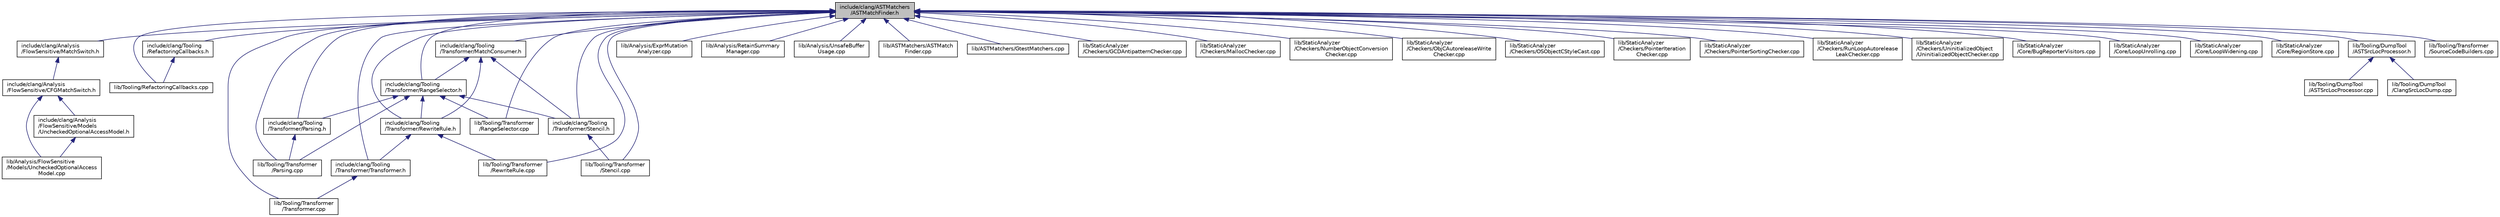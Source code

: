 digraph "include/clang/ASTMatchers/ASTMatchFinder.h"
{
 // LATEX_PDF_SIZE
  bgcolor="transparent";
  edge [fontname="Helvetica",fontsize="10",labelfontname="Helvetica",labelfontsize="10"];
  node [fontname="Helvetica",fontsize="10",shape=record];
  Node1 [label="include/clang/ASTMatchers\l/ASTMatchFinder.h",height=0.2,width=0.4,color="black", fillcolor="grey75", style="filled", fontcolor="black",tooltip=" "];
  Node1 -> Node2 [dir="back",color="midnightblue",fontsize="10",style="solid",fontname="Helvetica"];
  Node2 [label="include/clang/Analysis\l/FlowSensitive/MatchSwitch.h",height=0.2,width=0.4,color="black",URL="$MatchSwitch_8h.html",tooltip=" "];
  Node2 -> Node3 [dir="back",color="midnightblue",fontsize="10",style="solid",fontname="Helvetica"];
  Node3 [label="include/clang/Analysis\l/FlowSensitive/CFGMatchSwitch.h",height=0.2,width=0.4,color="black",URL="$CFGMatchSwitch_8h.html",tooltip=" "];
  Node3 -> Node4 [dir="back",color="midnightblue",fontsize="10",style="solid",fontname="Helvetica"];
  Node4 [label="include/clang/Analysis\l/FlowSensitive/Models\l/UncheckedOptionalAccessModel.h",height=0.2,width=0.4,color="black",URL="$UncheckedOptionalAccessModel_8h.html",tooltip=" "];
  Node4 -> Node5 [dir="back",color="midnightblue",fontsize="10",style="solid",fontname="Helvetica"];
  Node5 [label="lib/Analysis/FlowSensitive\l/Models/UncheckedOptionalAccess\lModel.cpp",height=0.2,width=0.4,color="black",URL="$UncheckedOptionalAccessModel_8cpp.html",tooltip=" "];
  Node3 -> Node5 [dir="back",color="midnightblue",fontsize="10",style="solid",fontname="Helvetica"];
  Node1 -> Node6 [dir="back",color="midnightblue",fontsize="10",style="solid",fontname="Helvetica"];
  Node6 [label="include/clang/Tooling\l/RefactoringCallbacks.h",height=0.2,width=0.4,color="black",URL="$RefactoringCallbacks_8h.html",tooltip=" "];
  Node6 -> Node7 [dir="back",color="midnightblue",fontsize="10",style="solid",fontname="Helvetica"];
  Node7 [label="lib/Tooling/RefactoringCallbacks.cpp",height=0.2,width=0.4,color="black",URL="$RefactoringCallbacks_8cpp.html",tooltip=" "];
  Node1 -> Node8 [dir="back",color="midnightblue",fontsize="10",style="solid",fontname="Helvetica"];
  Node8 [label="include/clang/Tooling\l/Transformer/MatchConsumer.h",height=0.2,width=0.4,color="black",URL="$MatchConsumer_8h.html",tooltip=" "];
  Node8 -> Node9 [dir="back",color="midnightblue",fontsize="10",style="solid",fontname="Helvetica"];
  Node9 [label="include/clang/Tooling\l/Transformer/RangeSelector.h",height=0.2,width=0.4,color="black",URL="$RangeSelector_8h.html",tooltip=" "];
  Node9 -> Node10 [dir="back",color="midnightblue",fontsize="10",style="solid",fontname="Helvetica"];
  Node10 [label="include/clang/Tooling\l/Transformer/Parsing.h",height=0.2,width=0.4,color="black",URL="$Parsing_8h.html",tooltip=" "];
  Node10 -> Node11 [dir="back",color="midnightblue",fontsize="10",style="solid",fontname="Helvetica"];
  Node11 [label="lib/Tooling/Transformer\l/Parsing.cpp",height=0.2,width=0.4,color="black",URL="$Parsing_8cpp.html",tooltip=" "];
  Node9 -> Node12 [dir="back",color="midnightblue",fontsize="10",style="solid",fontname="Helvetica"];
  Node12 [label="include/clang/Tooling\l/Transformer/RewriteRule.h",height=0.2,width=0.4,color="black",URL="$RewriteRule_8h.html",tooltip=" "];
  Node12 -> Node13 [dir="back",color="midnightblue",fontsize="10",style="solid",fontname="Helvetica"];
  Node13 [label="include/clang/Tooling\l/Transformer/Transformer.h",height=0.2,width=0.4,color="black",URL="$Transformer_8h.html",tooltip=" "];
  Node13 -> Node14 [dir="back",color="midnightblue",fontsize="10",style="solid",fontname="Helvetica"];
  Node14 [label="lib/Tooling/Transformer\l/Transformer.cpp",height=0.2,width=0.4,color="black",URL="$Transformer_8cpp.html",tooltip=" "];
  Node12 -> Node15 [dir="back",color="midnightblue",fontsize="10",style="solid",fontname="Helvetica"];
  Node15 [label="lib/Tooling/Transformer\l/RewriteRule.cpp",height=0.2,width=0.4,color="black",URL="$RewriteRule_8cpp.html",tooltip=" "];
  Node9 -> Node16 [dir="back",color="midnightblue",fontsize="10",style="solid",fontname="Helvetica"];
  Node16 [label="include/clang/Tooling\l/Transformer/Stencil.h",height=0.2,width=0.4,color="black",URL="$Stencil_8h.html",tooltip=" "];
  Node16 -> Node17 [dir="back",color="midnightblue",fontsize="10",style="solid",fontname="Helvetica"];
  Node17 [label="lib/Tooling/Transformer\l/Stencil.cpp",height=0.2,width=0.4,color="black",URL="$Stencil_8cpp.html",tooltip=" "];
  Node9 -> Node11 [dir="back",color="midnightblue",fontsize="10",style="solid",fontname="Helvetica"];
  Node9 -> Node18 [dir="back",color="midnightblue",fontsize="10",style="solid",fontname="Helvetica"];
  Node18 [label="lib/Tooling/Transformer\l/RangeSelector.cpp",height=0.2,width=0.4,color="black",URL="$RangeSelector_8cpp.html",tooltip=" "];
  Node8 -> Node12 [dir="back",color="midnightblue",fontsize="10",style="solid",fontname="Helvetica"];
  Node8 -> Node16 [dir="back",color="midnightblue",fontsize="10",style="solid",fontname="Helvetica"];
  Node1 -> Node10 [dir="back",color="midnightblue",fontsize="10",style="solid",fontname="Helvetica"];
  Node1 -> Node9 [dir="back",color="midnightblue",fontsize="10",style="solid",fontname="Helvetica"];
  Node1 -> Node12 [dir="back",color="midnightblue",fontsize="10",style="solid",fontname="Helvetica"];
  Node1 -> Node16 [dir="back",color="midnightblue",fontsize="10",style="solid",fontname="Helvetica"];
  Node1 -> Node13 [dir="back",color="midnightblue",fontsize="10",style="solid",fontname="Helvetica"];
  Node1 -> Node19 [dir="back",color="midnightblue",fontsize="10",style="solid",fontname="Helvetica"];
  Node19 [label="lib/Analysis/ExprMutation\lAnalyzer.cpp",height=0.2,width=0.4,color="black",URL="$ExprMutationAnalyzer_8cpp.html",tooltip=" "];
  Node1 -> Node20 [dir="back",color="midnightblue",fontsize="10",style="solid",fontname="Helvetica"];
  Node20 [label="lib/Analysis/RetainSummary\lManager.cpp",height=0.2,width=0.4,color="black",URL="$RetainSummaryManager_8cpp.html",tooltip=" "];
  Node1 -> Node21 [dir="back",color="midnightblue",fontsize="10",style="solid",fontname="Helvetica"];
  Node21 [label="lib/Analysis/UnsafeBuffer\lUsage.cpp",height=0.2,width=0.4,color="black",URL="$UnsafeBufferUsage_8cpp.html",tooltip=" "];
  Node1 -> Node22 [dir="back",color="midnightblue",fontsize="10",style="solid",fontname="Helvetica"];
  Node22 [label="lib/ASTMatchers/ASTMatch\lFinder.cpp",height=0.2,width=0.4,color="black",URL="$ASTMatchFinder_8cpp.html",tooltip=" "];
  Node1 -> Node23 [dir="back",color="midnightblue",fontsize="10",style="solid",fontname="Helvetica"];
  Node23 [label="lib/ASTMatchers/GtestMatchers.cpp",height=0.2,width=0.4,color="black",URL="$GtestMatchers_8cpp.html",tooltip=" "];
  Node1 -> Node24 [dir="back",color="midnightblue",fontsize="10",style="solid",fontname="Helvetica"];
  Node24 [label="lib/StaticAnalyzer\l/Checkers/GCDAntipatternChecker.cpp",height=0.2,width=0.4,color="black",URL="$GCDAntipatternChecker_8cpp.html",tooltip=" "];
  Node1 -> Node25 [dir="back",color="midnightblue",fontsize="10",style="solid",fontname="Helvetica"];
  Node25 [label="lib/StaticAnalyzer\l/Checkers/MallocChecker.cpp",height=0.2,width=0.4,color="black",URL="$MallocChecker_8cpp.html",tooltip=" "];
  Node1 -> Node26 [dir="back",color="midnightblue",fontsize="10",style="solid",fontname="Helvetica"];
  Node26 [label="lib/StaticAnalyzer\l/Checkers/NumberObjectConversion\lChecker.cpp",height=0.2,width=0.4,color="black",URL="$NumberObjectConversionChecker_8cpp.html",tooltip=" "];
  Node1 -> Node27 [dir="back",color="midnightblue",fontsize="10",style="solid",fontname="Helvetica"];
  Node27 [label="lib/StaticAnalyzer\l/Checkers/ObjCAutoreleaseWrite\lChecker.cpp",height=0.2,width=0.4,color="black",URL="$ObjCAutoreleaseWriteChecker_8cpp.html",tooltip=" "];
  Node1 -> Node28 [dir="back",color="midnightblue",fontsize="10",style="solid",fontname="Helvetica"];
  Node28 [label="lib/StaticAnalyzer\l/Checkers/OSObjectCStyleCast.cpp",height=0.2,width=0.4,color="black",URL="$OSObjectCStyleCast_8cpp.html",tooltip=" "];
  Node1 -> Node29 [dir="back",color="midnightblue",fontsize="10",style="solid",fontname="Helvetica"];
  Node29 [label="lib/StaticAnalyzer\l/Checkers/PointerIteration\lChecker.cpp",height=0.2,width=0.4,color="black",URL="$PointerIterationChecker_8cpp.html",tooltip=" "];
  Node1 -> Node30 [dir="back",color="midnightblue",fontsize="10",style="solid",fontname="Helvetica"];
  Node30 [label="lib/StaticAnalyzer\l/Checkers/PointerSortingChecker.cpp",height=0.2,width=0.4,color="black",URL="$PointerSortingChecker_8cpp.html",tooltip=" "];
  Node1 -> Node31 [dir="back",color="midnightblue",fontsize="10",style="solid",fontname="Helvetica"];
  Node31 [label="lib/StaticAnalyzer\l/Checkers/RunLoopAutorelease\lLeakChecker.cpp",height=0.2,width=0.4,color="black",URL="$RunLoopAutoreleaseLeakChecker_8cpp.html",tooltip=" "];
  Node1 -> Node32 [dir="back",color="midnightblue",fontsize="10",style="solid",fontname="Helvetica"];
  Node32 [label="lib/StaticAnalyzer\l/Checkers/UninitializedObject\l/UninitializedObjectChecker.cpp",height=0.2,width=0.4,color="black",URL="$UninitializedObjectChecker_8cpp.html",tooltip=" "];
  Node1 -> Node33 [dir="back",color="midnightblue",fontsize="10",style="solid",fontname="Helvetica"];
  Node33 [label="lib/StaticAnalyzer\l/Core/BugReporterVisitors.cpp",height=0.2,width=0.4,color="black",URL="$BugReporterVisitors_8cpp.html",tooltip=" "];
  Node1 -> Node34 [dir="back",color="midnightblue",fontsize="10",style="solid",fontname="Helvetica"];
  Node34 [label="lib/StaticAnalyzer\l/Core/LoopUnrolling.cpp",height=0.2,width=0.4,color="black",URL="$LoopUnrolling_8cpp.html",tooltip=" "];
  Node1 -> Node35 [dir="back",color="midnightblue",fontsize="10",style="solid",fontname="Helvetica"];
  Node35 [label="lib/StaticAnalyzer\l/Core/LoopWidening.cpp",height=0.2,width=0.4,color="black",URL="$LoopWidening_8cpp.html",tooltip=" "];
  Node1 -> Node36 [dir="back",color="midnightblue",fontsize="10",style="solid",fontname="Helvetica"];
  Node36 [label="lib/StaticAnalyzer\l/Core/RegionStore.cpp",height=0.2,width=0.4,color="black",URL="$RegionStore_8cpp.html",tooltip=" "];
  Node1 -> Node37 [dir="back",color="midnightblue",fontsize="10",style="solid",fontname="Helvetica"];
  Node37 [label="lib/Tooling/DumpTool\l/ASTSrcLocProcessor.h",height=0.2,width=0.4,color="black",URL="$ASTSrcLocProcessor_8h.html",tooltip=" "];
  Node37 -> Node38 [dir="back",color="midnightblue",fontsize="10",style="solid",fontname="Helvetica"];
  Node38 [label="lib/Tooling/DumpTool\l/ASTSrcLocProcessor.cpp",height=0.2,width=0.4,color="black",URL="$ASTSrcLocProcessor_8cpp.html",tooltip=" "];
  Node37 -> Node39 [dir="back",color="midnightblue",fontsize="10",style="solid",fontname="Helvetica"];
  Node39 [label="lib/Tooling/DumpTool\l/ClangSrcLocDump.cpp",height=0.2,width=0.4,color="black",URL="$ClangSrcLocDump_8cpp.html",tooltip=" "];
  Node1 -> Node7 [dir="back",color="midnightblue",fontsize="10",style="solid",fontname="Helvetica"];
  Node1 -> Node11 [dir="back",color="midnightblue",fontsize="10",style="solid",fontname="Helvetica"];
  Node1 -> Node18 [dir="back",color="midnightblue",fontsize="10",style="solid",fontname="Helvetica"];
  Node1 -> Node15 [dir="back",color="midnightblue",fontsize="10",style="solid",fontname="Helvetica"];
  Node1 -> Node40 [dir="back",color="midnightblue",fontsize="10",style="solid",fontname="Helvetica"];
  Node40 [label="lib/Tooling/Transformer\l/SourceCodeBuilders.cpp",height=0.2,width=0.4,color="black",URL="$SourceCodeBuilders_8cpp.html",tooltip=" "];
  Node1 -> Node17 [dir="back",color="midnightblue",fontsize="10",style="solid",fontname="Helvetica"];
  Node1 -> Node14 [dir="back",color="midnightblue",fontsize="10",style="solid",fontname="Helvetica"];
}
